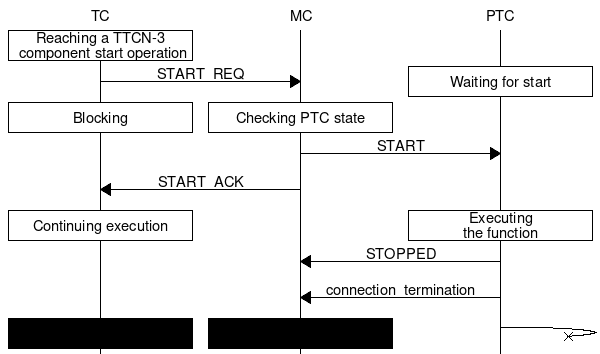 ///////////////////////////////////////////////////////////////////////////////
// Copyright (c) 2000-2020 Ericsson Telecom AB
// All rights reserved. This program and the accompanying materials
// are made available under the terms of the Eclipse Public License v2.0
// which accompanies this distribution, and is available at
// https://www.eclipse.org/org/documents/epl-2.0/EPL-2.0.html
///////////////////////////////////////////////////////////////////////////////
msc {
  hscale="1", wordwraparcs=on;
  
  TC,MC,PTC;
  TC box TC [label = "Reaching a TTCN-3\n component start operation"];
  TC => MC [label = "START_REQ"],
  PTC box PTC [label = "Waiting for start"];
  TC box TC [label = "Blocking"],
  MC box MC [label = "Checking PTC state"];
  MC => PTC [label = "START"];
  MC => TC [label = "START_ACK"];
  PTC box PTC [label = "Executing\nthe function"],
  TC box TC [label = "Continuing execution"];
  PTC => MC [label = "STOPPED"];
  PTC => MC [label = "connection_termination"];
  PTC -x PTC,
  MC box MC [textbgcolour = "grey"],
  TC box TC [textbgcolour = "grey"];
}